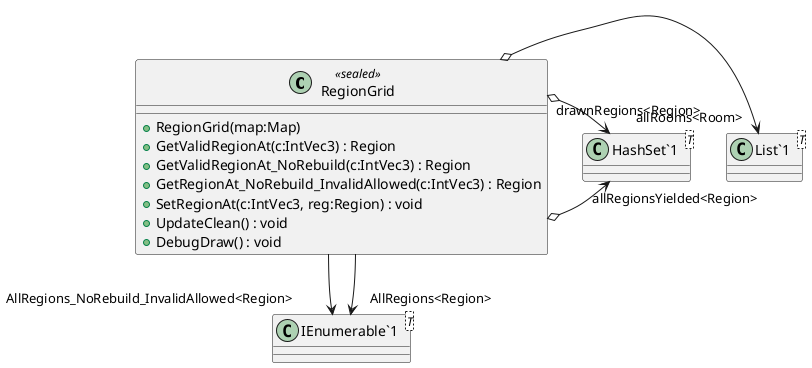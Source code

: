 @startuml
class RegionGrid <<sealed>> {
    + RegionGrid(map:Map)
    + GetValidRegionAt(c:IntVec3) : Region
    + GetValidRegionAt_NoRebuild(c:IntVec3) : Region
    + GetRegionAt_NoRebuild_InvalidAllowed(c:IntVec3) : Region
    + SetRegionAt(c:IntVec3, reg:Region) : void
    + UpdateClean() : void
    + DebugDraw() : void
}
class "List`1"<T> {
}
class "HashSet`1"<T> {
}
class "IEnumerable`1"<T> {
}
RegionGrid o-> "allRooms<Room>" "List`1"
RegionGrid o-> "allRegionsYielded<Region>" "HashSet`1"
RegionGrid o-> "drawnRegions<Region>" "HashSet`1"
RegionGrid --> "AllRegions_NoRebuild_InvalidAllowed<Region>" "IEnumerable`1"
RegionGrid --> "AllRegions<Region>" "IEnumerable`1"
@enduml
